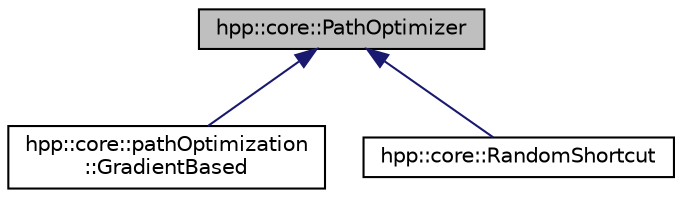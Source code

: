 digraph "hpp::core::PathOptimizer"
{
  edge [fontname="Helvetica",fontsize="10",labelfontname="Helvetica",labelfontsize="10"];
  node [fontname="Helvetica",fontsize="10",shape=record];
  Node1 [label="hpp::core::PathOptimizer",height=0.2,width=0.4,color="black", fillcolor="grey75", style="filled" fontcolor="black"];
  Node1 -> Node2 [dir="back",color="midnightblue",fontsize="10",style="solid",fontname="Helvetica"];
  Node2 [label="hpp::core::pathOptimization\l::GradientBased",height=0.2,width=0.4,color="black", fillcolor="white", style="filled",URL="$a00027.html"];
  Node1 -> Node3 [dir="back",color="midnightblue",fontsize="10",style="solid",fontname="Helvetica"];
  Node3 [label="hpp::core::RandomShortcut",height=0.2,width=0.4,color="black", fillcolor="white", style="filled",URL="$a00048.html",tooltip="Random shortcut. "];
}
